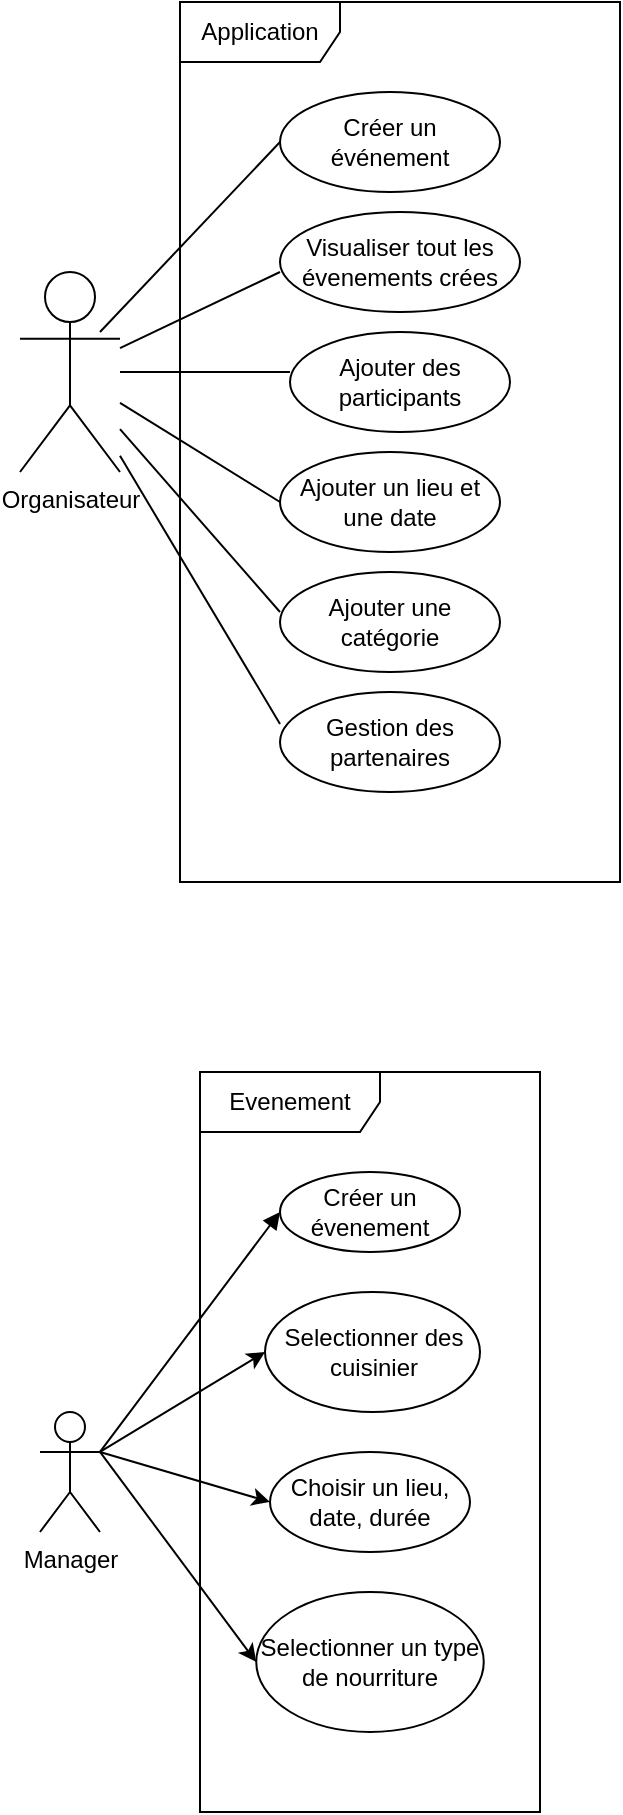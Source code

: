 <mxfile version="24.4.2" type="github">
  <diagram name="Page-1" id="lcPY9blQmOie27JDpAWG">
    <mxGraphModel dx="2049" dy="1131" grid="1" gridSize="10" guides="1" tooltips="1" connect="1" arrows="1" fold="1" page="1" pageScale="1" pageWidth="827" pageHeight="1169" math="0" shadow="0">
      <root>
        <mxCell id="0" />
        <mxCell id="1" parent="0" />
        <mxCell id="13y57F0gCtI-JH2VbQ-N-1" value="Organisateur" style="shape=umlActor;verticalLabelPosition=bottom;verticalAlign=top;html=1;outlineConnect=0;" parent="1" vertex="1">
          <mxGeometry x="190" y="280" width="50" height="100" as="geometry" />
        </mxCell>
        <mxCell id="13y57F0gCtI-JH2VbQ-N-4" value="Créer un événement" style="ellipse;whiteSpace=wrap;html=1;" parent="1" vertex="1">
          <mxGeometry x="320" y="190" width="110" height="50" as="geometry" />
        </mxCell>
        <mxCell id="13y57F0gCtI-JH2VbQ-N-5" value="&lt;div align=&quot;center&quot;&gt;Visualiser tout les évenements crées&lt;/div&gt;" style="ellipse;whiteSpace=wrap;html=1;align=center;" parent="1" vertex="1">
          <mxGeometry x="320" y="250" width="120" height="50" as="geometry" />
        </mxCell>
        <mxCell id="13y57F0gCtI-JH2VbQ-N-6" value="Ajouter des participants" style="ellipse;whiteSpace=wrap;html=1;" parent="1" vertex="1">
          <mxGeometry x="325" y="310" width="110" height="50" as="geometry" />
        </mxCell>
        <mxCell id="13y57F0gCtI-JH2VbQ-N-7" value="Ajouter un lieu et une date" style="ellipse;whiteSpace=wrap;html=1;" parent="1" vertex="1">
          <mxGeometry x="320" y="370" width="110" height="50" as="geometry" />
        </mxCell>
        <mxCell id="13y57F0gCtI-JH2VbQ-N-8" value="Ajouter une catégorie" style="ellipse;whiteSpace=wrap;html=1;" parent="1" vertex="1">
          <mxGeometry x="320" y="430" width="110" height="50" as="geometry" />
        </mxCell>
        <mxCell id="13y57F0gCtI-JH2VbQ-N-9" value="Gestion des partenaires" style="ellipse;whiteSpace=wrap;html=1;" parent="1" vertex="1">
          <mxGeometry x="320" y="490" width="110" height="50" as="geometry" />
        </mxCell>
        <mxCell id="13y57F0gCtI-JH2VbQ-N-14" value="" style="endArrow=none;html=1;rounded=0;entryX=0;entryY=0.5;entryDx=0;entryDy=0;" parent="1" target="13y57F0gCtI-JH2VbQ-N-4" edge="1">
          <mxGeometry width="50" height="50" relative="1" as="geometry">
            <mxPoint x="230" y="310" as="sourcePoint" />
            <mxPoint x="280" y="260" as="targetPoint" />
          </mxGeometry>
        </mxCell>
        <mxCell id="13y57F0gCtI-JH2VbQ-N-15" value="" style="endArrow=none;html=1;rounded=0;" parent="1" source="13y57F0gCtI-JH2VbQ-N-1" edge="1">
          <mxGeometry width="50" height="50" relative="1" as="geometry">
            <mxPoint x="270" y="330" as="sourcePoint" />
            <mxPoint x="320" y="280" as="targetPoint" />
          </mxGeometry>
        </mxCell>
        <mxCell id="13y57F0gCtI-JH2VbQ-N-16" value="" style="endArrow=none;html=1;rounded=0;" parent="1" source="13y57F0gCtI-JH2VbQ-N-1" edge="1">
          <mxGeometry width="50" height="50" relative="1" as="geometry">
            <mxPoint x="275" y="380" as="sourcePoint" />
            <mxPoint x="325" y="330" as="targetPoint" />
          </mxGeometry>
        </mxCell>
        <mxCell id="13y57F0gCtI-JH2VbQ-N-17" value="" style="endArrow=none;html=1;rounded=0;entryX=0;entryY=0.5;entryDx=0;entryDy=0;" parent="1" source="13y57F0gCtI-JH2VbQ-N-1" target="13y57F0gCtI-JH2VbQ-N-7" edge="1">
          <mxGeometry width="50" height="50" relative="1" as="geometry">
            <mxPoint x="260" y="390" as="sourcePoint" />
            <mxPoint x="310" y="340" as="targetPoint" />
          </mxGeometry>
        </mxCell>
        <mxCell id="13y57F0gCtI-JH2VbQ-N-18" value="" style="endArrow=none;html=1;rounded=0;" parent="1" source="13y57F0gCtI-JH2VbQ-N-1" edge="1">
          <mxGeometry width="50" height="50" relative="1" as="geometry">
            <mxPoint x="270" y="500" as="sourcePoint" />
            <mxPoint x="320" y="450" as="targetPoint" />
          </mxGeometry>
        </mxCell>
        <mxCell id="13y57F0gCtI-JH2VbQ-N-19" value="" style="endArrow=none;html=1;rounded=0;" parent="1" source="13y57F0gCtI-JH2VbQ-N-1" edge="1">
          <mxGeometry width="50" height="50" relative="1" as="geometry">
            <mxPoint x="220" y="460" as="sourcePoint" />
            <mxPoint x="320" y="506" as="targetPoint" />
          </mxGeometry>
        </mxCell>
        <mxCell id="4uEnxsqoECSYvy_r-CBe-21" value="&lt;div&gt;Evenement&lt;/div&gt;" style="shape=umlFrame;whiteSpace=wrap;html=1;pointerEvents=0;width=90;height=30;" vertex="1" parent="1">
          <mxGeometry x="280" y="680" width="170" height="370" as="geometry" />
        </mxCell>
        <mxCell id="4uEnxsqoECSYvy_r-CBe-22" value="&lt;div&gt;Manager&lt;/div&gt;" style="shape=umlActor;verticalLabelPosition=bottom;verticalAlign=top;html=1;" vertex="1" parent="1">
          <mxGeometry x="200" y="850" width="30" height="60" as="geometry" />
        </mxCell>
        <mxCell id="4uEnxsqoECSYvy_r-CBe-23" value="&lt;div&gt;Créer un évenement&lt;/div&gt;" style="ellipse;whiteSpace=wrap;html=1;" vertex="1" parent="1">
          <mxGeometry x="320" y="730" width="90" height="40" as="geometry" />
        </mxCell>
        <mxCell id="4uEnxsqoECSYvy_r-CBe-24" value="" style="html=1;verticalAlign=bottom;endArrow=block;curved=0;rounded=0;entryX=0;entryY=0.5;entryDx=0;entryDy=0;exitX=1;exitY=0.333;exitDx=0;exitDy=0;exitPerimeter=0;" edge="1" parent="1" source="4uEnxsqoECSYvy_r-CBe-22" target="4uEnxsqoECSYvy_r-CBe-23">
          <mxGeometry width="80" relative="1" as="geometry">
            <mxPoint x="220" y="840" as="sourcePoint" />
            <mxPoint x="300" y="840" as="targetPoint" />
          </mxGeometry>
        </mxCell>
        <mxCell id="4uEnxsqoECSYvy_r-CBe-25" value="" style="endArrow=classic;html=1;rounded=0;exitX=1;exitY=0.333;exitDx=0;exitDy=0;exitPerimeter=0;entryX=0;entryY=0.5;entryDx=0;entryDy=0;" edge="1" parent="1" source="4uEnxsqoECSYvy_r-CBe-22" target="4uEnxsqoECSYvy_r-CBe-26">
          <mxGeometry width="50" height="50" relative="1" as="geometry">
            <mxPoint x="500" y="990" as="sourcePoint" />
            <mxPoint x="320" y="815" as="targetPoint" />
          </mxGeometry>
        </mxCell>
        <mxCell id="4uEnxsqoECSYvy_r-CBe-26" value="&lt;div&gt;Selectionner des cuisinier&lt;/div&gt;" style="ellipse;whiteSpace=wrap;html=1;" vertex="1" parent="1">
          <mxGeometry x="312.5" y="790" width="107.5" height="60" as="geometry" />
        </mxCell>
        <mxCell id="4uEnxsqoECSYvy_r-CBe-27" value="&lt;div&gt;Choisir un lieu,&lt;/div&gt;&lt;div&gt;date, durée&lt;/div&gt;" style="ellipse;whiteSpace=wrap;html=1;" vertex="1" parent="1">
          <mxGeometry x="315" y="870" width="100" height="50" as="geometry" />
        </mxCell>
        <mxCell id="4uEnxsqoECSYvy_r-CBe-28" value="" style="endArrow=classic;html=1;rounded=0;exitX=1;exitY=0.333;exitDx=0;exitDy=0;exitPerimeter=0;entryX=0;entryY=0.5;entryDx=0;entryDy=0;" edge="1" parent="1" source="4uEnxsqoECSYvy_r-CBe-22" target="4uEnxsqoECSYvy_r-CBe-27">
          <mxGeometry width="50" height="50" relative="1" as="geometry">
            <mxPoint x="500" y="990" as="sourcePoint" />
            <mxPoint x="550" y="940" as="targetPoint" />
          </mxGeometry>
        </mxCell>
        <mxCell id="4uEnxsqoECSYvy_r-CBe-29" value="&lt;div&gt;Selectionner un type de nourriture&lt;/div&gt;" style="ellipse;whiteSpace=wrap;html=1;" vertex="1" parent="1">
          <mxGeometry x="308.13" y="940" width="113.75" height="70" as="geometry" />
        </mxCell>
        <mxCell id="4uEnxsqoECSYvy_r-CBe-30" value="" style="endArrow=classic;html=1;rounded=0;exitX=1;exitY=0.333;exitDx=0;exitDy=0;exitPerimeter=0;entryX=0;entryY=0.5;entryDx=0;entryDy=0;" edge="1" parent="1" source="4uEnxsqoECSYvy_r-CBe-22" target="4uEnxsqoECSYvy_r-CBe-29">
          <mxGeometry width="50" height="50" relative="1" as="geometry">
            <mxPoint x="210" y="790" as="sourcePoint" />
            <mxPoint x="260" y="740" as="targetPoint" />
          </mxGeometry>
        </mxCell>
        <mxCell id="4uEnxsqoECSYvy_r-CBe-31" value="&lt;div&gt;Application&lt;/div&gt;" style="shape=umlFrame;whiteSpace=wrap;html=1;pointerEvents=0;width=80;height=30;" vertex="1" parent="1">
          <mxGeometry x="270" y="145" width="220" height="440" as="geometry" />
        </mxCell>
      </root>
    </mxGraphModel>
  </diagram>
</mxfile>
